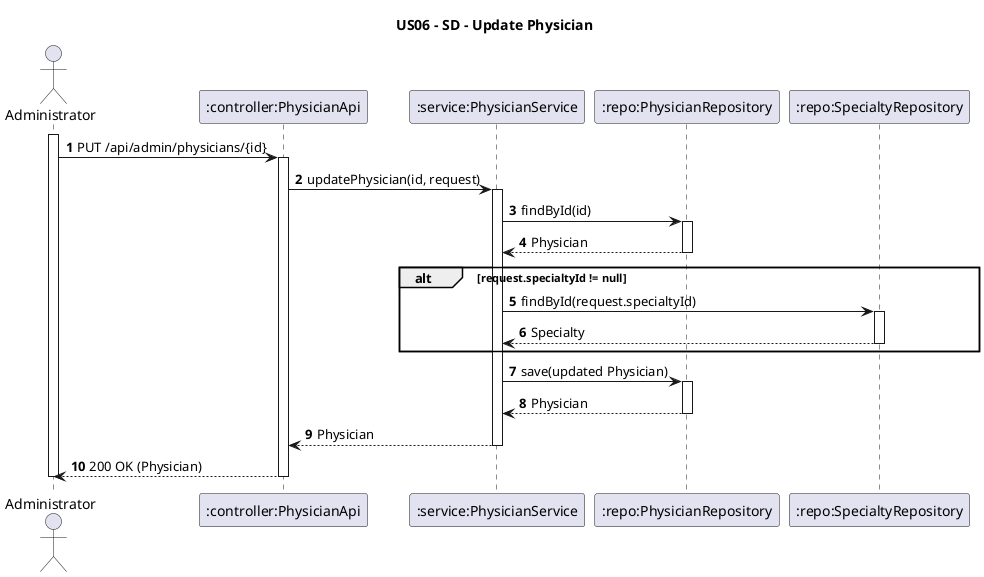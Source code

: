 @startuml
title US06 - SD - Update Physician
autoactivate on
autonumber

actor "Administrator"
participant ":controller:PhysicianApi" as PhysicianApi
participant ":service:PhysicianService" as PhysicianService
participant ":repo:PhysicianRepository" as PhysicianRepository
participant ":repo:SpecialtyRepository" as SpecialtyRepository

activate Administrator

Administrator -> PhysicianApi : PUT /api/admin/physicians/{id}

PhysicianApi -> PhysicianService : updatePhysician(id, request)

PhysicianService -> PhysicianRepository : findById(id)
PhysicianRepository --> PhysicianService : Physician

alt request.specialtyId != null
    PhysicianService -> SpecialtyRepository : findById(request.specialtyId)
    SpecialtyRepository --> PhysicianService : Specialty
end

PhysicianService -> PhysicianRepository : save(updated Physician)
PhysicianRepository --> PhysicianService : Physician

PhysicianService --> PhysicianApi : Physician
PhysicianApi --> Administrator : 200 OK (Physician)

deactivate Administrator
@enduml
